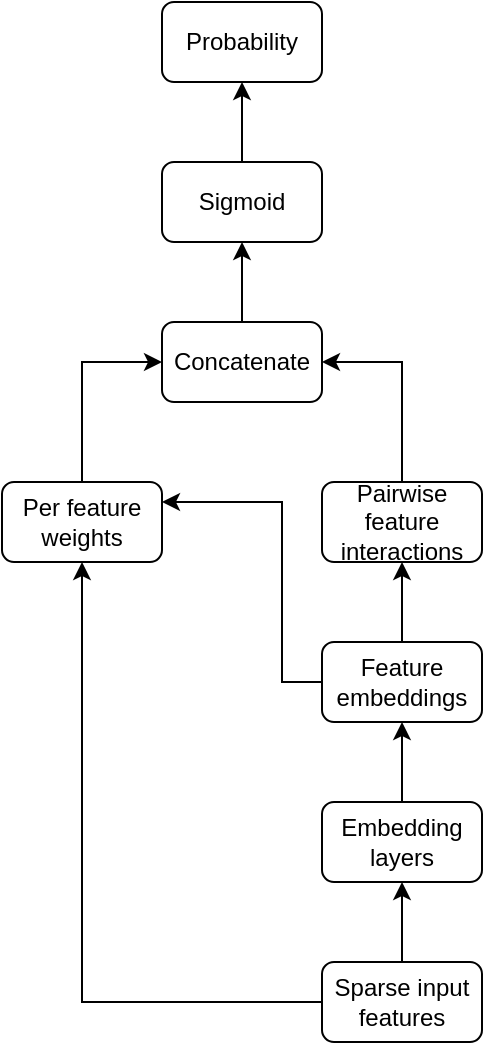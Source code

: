 <mxfile scale="1" border="0" version="28.2.4">
  <diagram id="JIO4U5yVURzNJD8ckPtT" name="Page-1">
    <mxGraphModel dx="976" dy="565" grid="1" gridSize="10" guides="1" tooltips="1" connect="1" arrows="1" fold="1" page="1" pageScale="1" pageWidth="850" pageHeight="1100" math="0" shadow="0">
      <root>
        <mxCell id="0" />
        <mxCell id="1" parent="0" />
        <mxCell id="cQVbqwfVoQa1j3ckQPkq-1" style="edgeStyle=orthogonalEdgeStyle;rounded=0;orthogonalLoop=1;jettySize=auto;html=1;exitX=0.5;exitY=0;exitDx=0;exitDy=0;entryX=0.5;entryY=1;entryDx=0;entryDy=0;" parent="1" source="cQVbqwfVoQa1j3ckQPkq-3" target="cQVbqwfVoQa1j3ckQPkq-10" edge="1">
          <mxGeometry relative="1" as="geometry" />
        </mxCell>
        <mxCell id="cQVbqwfVoQa1j3ckQPkq-2" style="edgeStyle=orthogonalEdgeStyle;rounded=0;orthogonalLoop=1;jettySize=auto;html=1;exitX=0;exitY=0.5;exitDx=0;exitDy=0;entryX=1;entryY=0.25;entryDx=0;entryDy=0;" parent="1" source="cQVbqwfVoQa1j3ckQPkq-3" target="cQVbqwfVoQa1j3ckQPkq-12" edge="1">
          <mxGeometry relative="1" as="geometry">
            <Array as="points">
              <mxPoint x="180" y="420" />
              <mxPoint x="180" y="330" />
            </Array>
          </mxGeometry>
        </mxCell>
        <mxCell id="cQVbqwfVoQa1j3ckQPkq-3" value="Feature embeddings" style="rounded=1;whiteSpace=wrap;html=1;" parent="1" vertex="1">
          <mxGeometry x="200" y="400" width="80" height="40" as="geometry" />
        </mxCell>
        <mxCell id="cQVbqwfVoQa1j3ckQPkq-4" style="edgeStyle=orthogonalEdgeStyle;rounded=0;orthogonalLoop=1;jettySize=auto;html=1;exitX=0.5;exitY=0;exitDx=0;exitDy=0;entryX=0.5;entryY=1;entryDx=0;entryDy=0;" parent="1" source="cQVbqwfVoQa1j3ckQPkq-5" target="cQVbqwfVoQa1j3ckQPkq-3" edge="1">
          <mxGeometry relative="1" as="geometry" />
        </mxCell>
        <mxCell id="cQVbqwfVoQa1j3ckQPkq-5" value="Embedding layers" style="rounded=1;whiteSpace=wrap;html=1;" parent="1" vertex="1">
          <mxGeometry x="200" y="480" width="80" height="40" as="geometry" />
        </mxCell>
        <mxCell id="cQVbqwfVoQa1j3ckQPkq-6" style="edgeStyle=orthogonalEdgeStyle;rounded=0;orthogonalLoop=1;jettySize=auto;html=1;exitX=0.5;exitY=0;exitDx=0;exitDy=0;entryX=0.5;entryY=1;entryDx=0;entryDy=0;" parent="1" source="cQVbqwfVoQa1j3ckQPkq-8" target="cQVbqwfVoQa1j3ckQPkq-5" edge="1">
          <mxGeometry relative="1" as="geometry" />
        </mxCell>
        <mxCell id="cQVbqwfVoQa1j3ckQPkq-7" style="edgeStyle=orthogonalEdgeStyle;rounded=0;orthogonalLoop=1;jettySize=auto;html=1;exitX=0;exitY=0.5;exitDx=0;exitDy=0;entryX=0.5;entryY=1;entryDx=0;entryDy=0;" parent="1" source="cQVbqwfVoQa1j3ckQPkq-8" target="cQVbqwfVoQa1j3ckQPkq-12" edge="1">
          <mxGeometry relative="1" as="geometry" />
        </mxCell>
        <mxCell id="cQVbqwfVoQa1j3ckQPkq-8" value="Sparse input features" style="rounded=1;whiteSpace=wrap;html=1;" parent="1" vertex="1">
          <mxGeometry x="200" y="560" width="80" height="40" as="geometry" />
        </mxCell>
        <mxCell id="cQVbqwfVoQa1j3ckQPkq-9" style="edgeStyle=orthogonalEdgeStyle;rounded=0;orthogonalLoop=1;jettySize=auto;html=1;exitX=0.5;exitY=0;exitDx=0;exitDy=0;entryX=1;entryY=0.5;entryDx=0;entryDy=0;" parent="1" source="cQVbqwfVoQa1j3ckQPkq-10" target="cQVbqwfVoQa1j3ckQPkq-14" edge="1">
          <mxGeometry relative="1" as="geometry" />
        </mxCell>
        <mxCell id="cQVbqwfVoQa1j3ckQPkq-10" value="Pairwise feature interactions" style="rounded=1;whiteSpace=wrap;html=1;" parent="1" vertex="1">
          <mxGeometry x="200" y="320" width="80" height="40" as="geometry" />
        </mxCell>
        <mxCell id="cQVbqwfVoQa1j3ckQPkq-11" style="edgeStyle=orthogonalEdgeStyle;rounded=0;orthogonalLoop=1;jettySize=auto;html=1;exitX=0.5;exitY=0;exitDx=0;exitDy=0;entryX=0;entryY=0.5;entryDx=0;entryDy=0;" parent="1" source="cQVbqwfVoQa1j3ckQPkq-12" target="cQVbqwfVoQa1j3ckQPkq-14" edge="1">
          <mxGeometry relative="1" as="geometry" />
        </mxCell>
        <mxCell id="cQVbqwfVoQa1j3ckQPkq-12" value="Per feature weights" style="rounded=1;whiteSpace=wrap;html=1;" parent="1" vertex="1">
          <mxGeometry x="40" y="320" width="80" height="40" as="geometry" />
        </mxCell>
        <mxCell id="cQVbqwfVoQa1j3ckQPkq-13" style="edgeStyle=orthogonalEdgeStyle;rounded=0;orthogonalLoop=1;jettySize=auto;html=1;exitX=0.5;exitY=0;exitDx=0;exitDy=0;entryX=0.5;entryY=1;entryDx=0;entryDy=0;" parent="1" source="cQVbqwfVoQa1j3ckQPkq-14" target="cQVbqwfVoQa1j3ckQPkq-16" edge="1">
          <mxGeometry relative="1" as="geometry" />
        </mxCell>
        <mxCell id="cQVbqwfVoQa1j3ckQPkq-14" value="Concatenate" style="rounded=1;whiteSpace=wrap;html=1;" parent="1" vertex="1">
          <mxGeometry x="120" y="240" width="80" height="40" as="geometry" />
        </mxCell>
        <mxCell id="cQVbqwfVoQa1j3ckQPkq-15" style="edgeStyle=orthogonalEdgeStyle;rounded=0;orthogonalLoop=1;jettySize=auto;html=1;exitX=0.5;exitY=0;exitDx=0;exitDy=0;entryX=0.5;entryY=1;entryDx=0;entryDy=0;" parent="1" source="cQVbqwfVoQa1j3ckQPkq-16" target="cQVbqwfVoQa1j3ckQPkq-17" edge="1">
          <mxGeometry relative="1" as="geometry" />
        </mxCell>
        <mxCell id="cQVbqwfVoQa1j3ckQPkq-16" value="Sigmoid" style="rounded=1;whiteSpace=wrap;html=1;" parent="1" vertex="1">
          <mxGeometry x="120" y="160" width="80" height="40" as="geometry" />
        </mxCell>
        <mxCell id="cQVbqwfVoQa1j3ckQPkq-17" value="Probability" style="rounded=1;whiteSpace=wrap;html=1;" parent="1" vertex="1">
          <mxGeometry x="120" y="80" width="80" height="40" as="geometry" />
        </mxCell>
      </root>
    </mxGraphModel>
  </diagram>
</mxfile>
